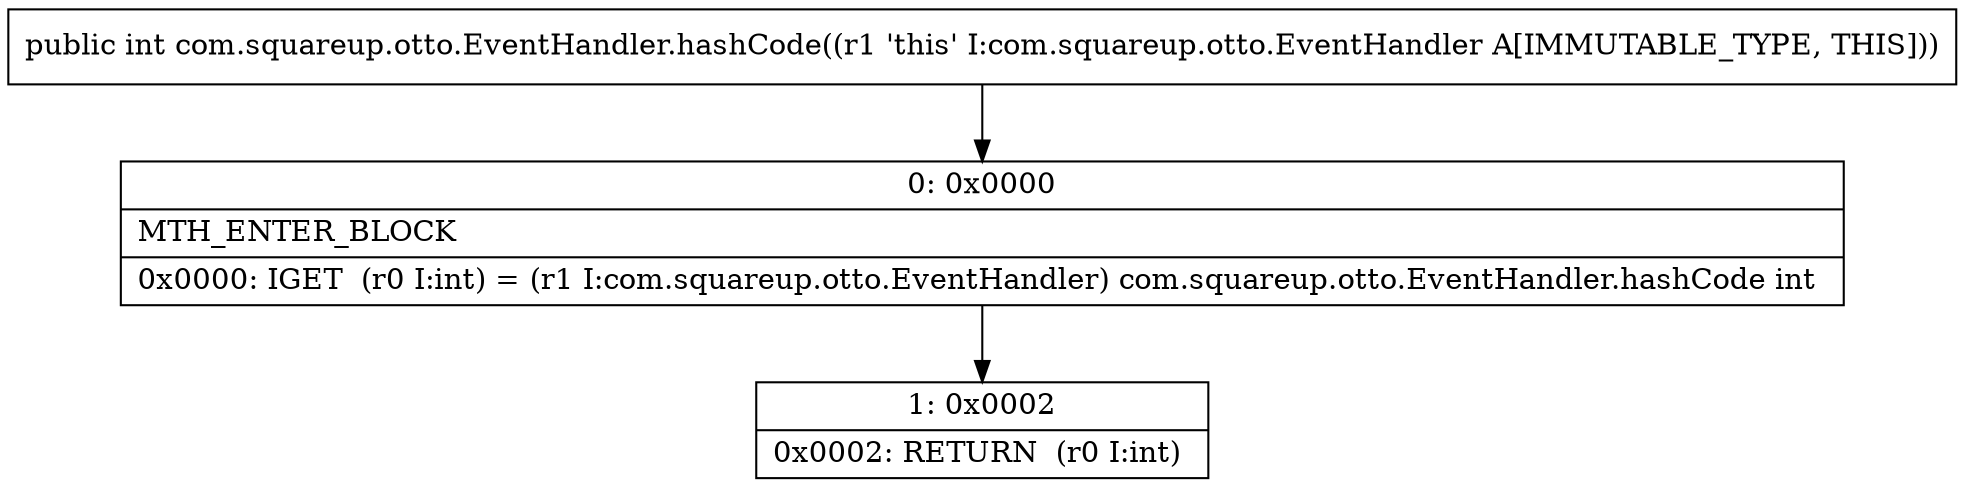 digraph "CFG forcom.squareup.otto.EventHandler.hashCode()I" {
Node_0 [shape=record,label="{0\:\ 0x0000|MTH_ENTER_BLOCK\l|0x0000: IGET  (r0 I:int) = (r1 I:com.squareup.otto.EventHandler) com.squareup.otto.EventHandler.hashCode int \l}"];
Node_1 [shape=record,label="{1\:\ 0x0002|0x0002: RETURN  (r0 I:int) \l}"];
MethodNode[shape=record,label="{public int com.squareup.otto.EventHandler.hashCode((r1 'this' I:com.squareup.otto.EventHandler A[IMMUTABLE_TYPE, THIS])) }"];
MethodNode -> Node_0;
Node_0 -> Node_1;
}

